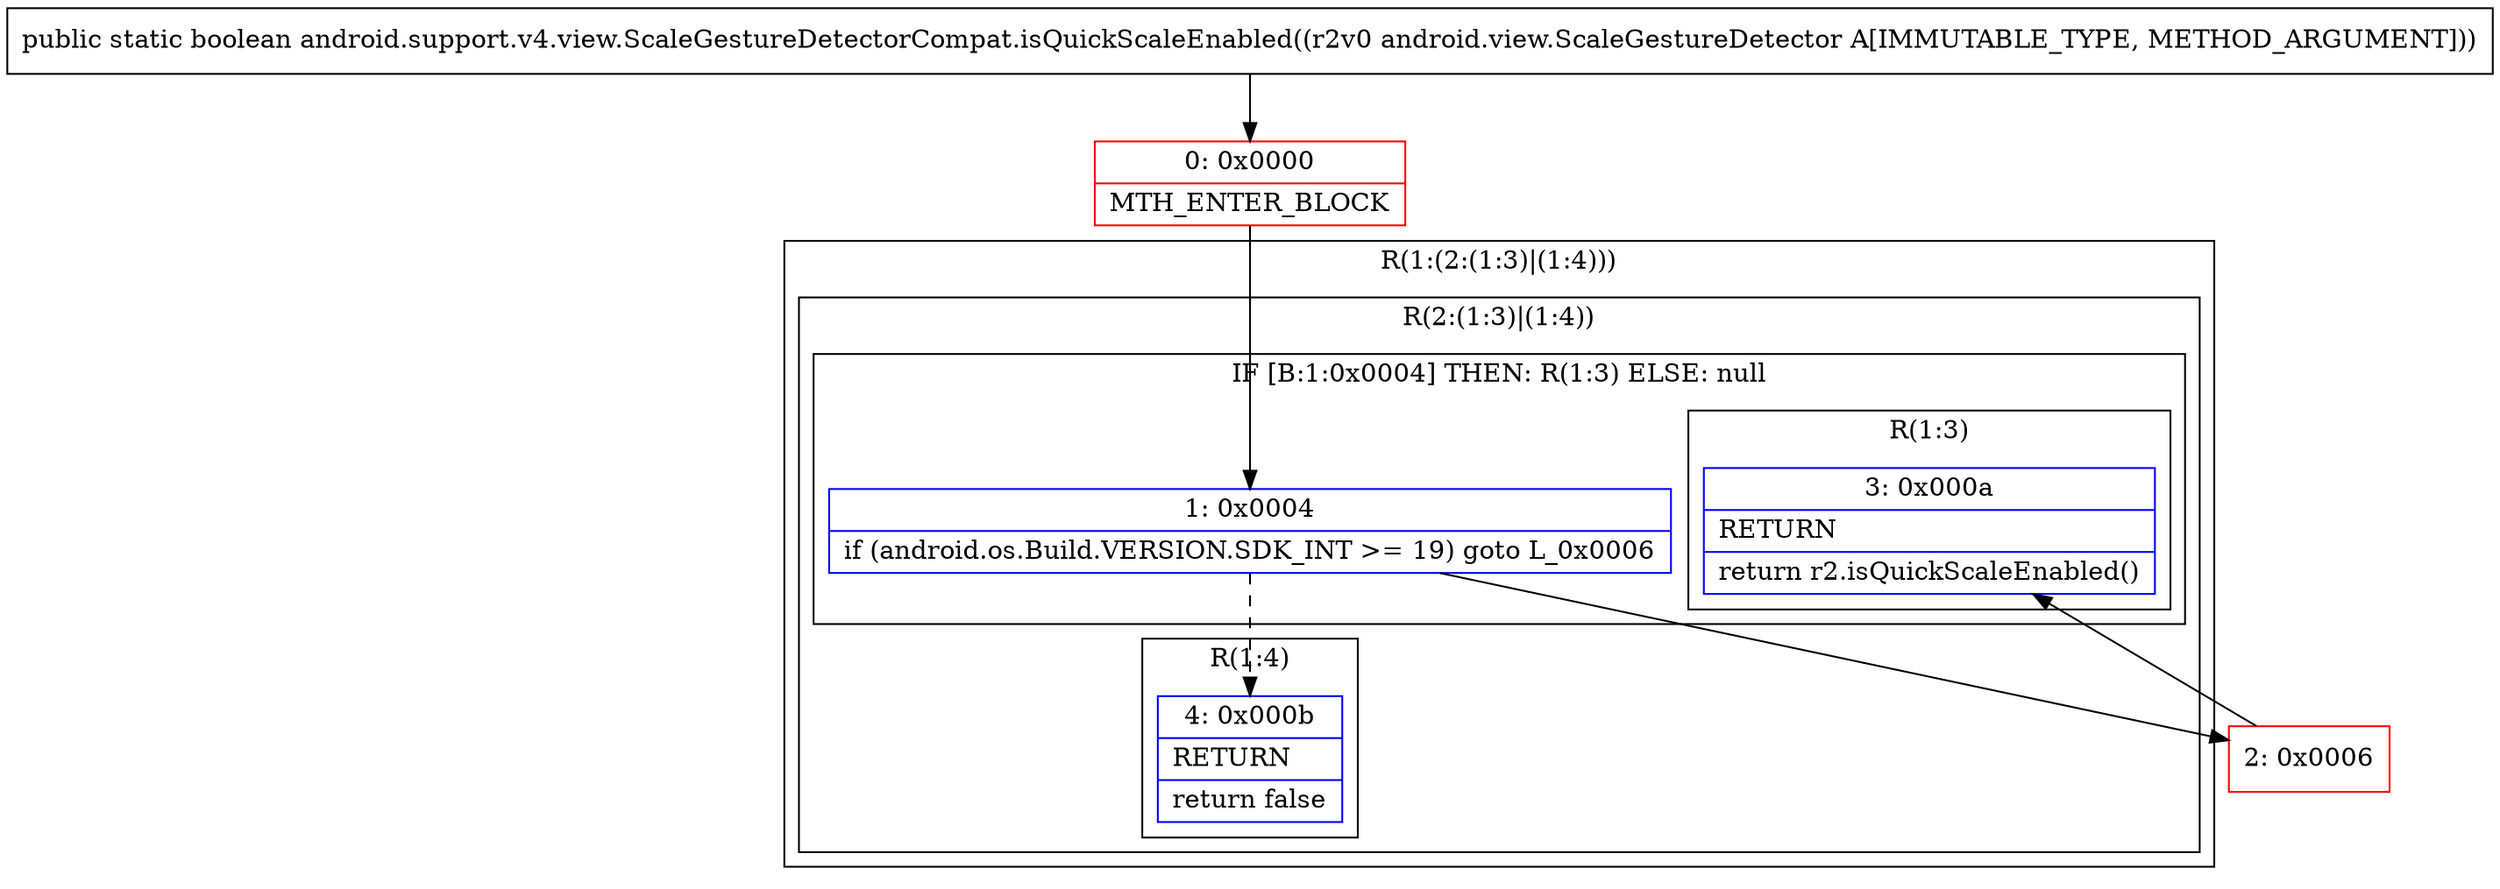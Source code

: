 digraph "CFG forandroid.support.v4.view.ScaleGestureDetectorCompat.isQuickScaleEnabled(Landroid\/view\/ScaleGestureDetector;)Z" {
subgraph cluster_Region_1428633008 {
label = "R(1:(2:(1:3)|(1:4)))";
node [shape=record,color=blue];
subgraph cluster_Region_1280072516 {
label = "R(2:(1:3)|(1:4))";
node [shape=record,color=blue];
subgraph cluster_IfRegion_740792857 {
label = "IF [B:1:0x0004] THEN: R(1:3) ELSE: null";
node [shape=record,color=blue];
Node_1 [shape=record,label="{1\:\ 0x0004|if (android.os.Build.VERSION.SDK_INT \>= 19) goto L_0x0006\l}"];
subgraph cluster_Region_613333426 {
label = "R(1:3)";
node [shape=record,color=blue];
Node_3 [shape=record,label="{3\:\ 0x000a|RETURN\l|return r2.isQuickScaleEnabled()\l}"];
}
}
subgraph cluster_Region_1223201318 {
label = "R(1:4)";
node [shape=record,color=blue];
Node_4 [shape=record,label="{4\:\ 0x000b|RETURN\l|return false\l}"];
}
}
}
Node_0 [shape=record,color=red,label="{0\:\ 0x0000|MTH_ENTER_BLOCK\l}"];
Node_2 [shape=record,color=red,label="{2\:\ 0x0006}"];
MethodNode[shape=record,label="{public static boolean android.support.v4.view.ScaleGestureDetectorCompat.isQuickScaleEnabled((r2v0 android.view.ScaleGestureDetector A[IMMUTABLE_TYPE, METHOD_ARGUMENT])) }"];
MethodNode -> Node_0;
Node_1 -> Node_2;
Node_1 -> Node_4[style=dashed];
Node_0 -> Node_1;
Node_2 -> Node_3;
}

